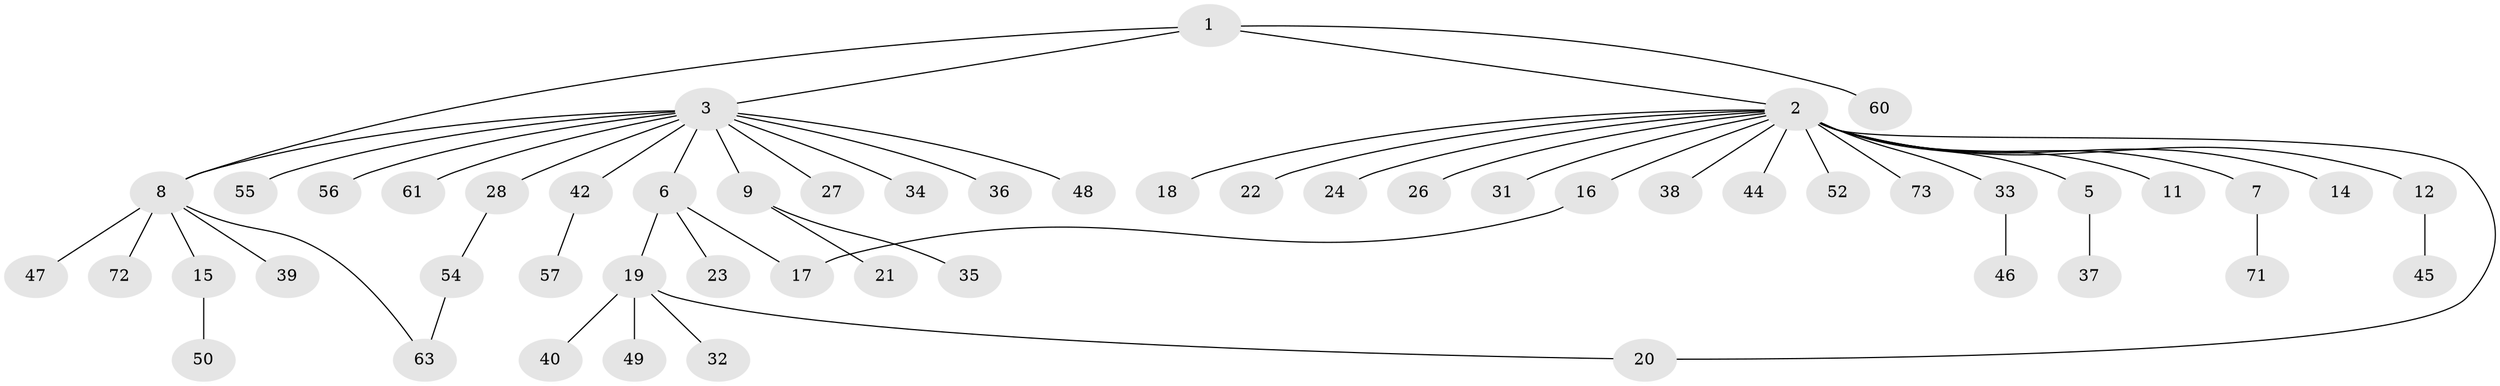 // Generated by graph-tools (version 1.1) at 2025/23/03/03/25 07:23:51]
// undirected, 53 vertices, 56 edges
graph export_dot {
graph [start="1"]
  node [color=gray90,style=filled];
  1 [super="+58"];
  2 [super="+10"];
  3 [super="+4"];
  5 [super="+62"];
  6 [super="+41"];
  7 [super="+13"];
  8 [super="+70"];
  9 [super="+29"];
  11;
  12 [super="+53"];
  14;
  15 [super="+59"];
  16 [super="+30"];
  17 [super="+25"];
  18;
  19 [super="+69"];
  20;
  21;
  22;
  23;
  24;
  26;
  27;
  28 [super="+43"];
  31;
  32;
  33 [super="+65"];
  34 [super="+64"];
  35;
  36 [super="+51"];
  37;
  38;
  39;
  40;
  42;
  44;
  45;
  46;
  47;
  48;
  49;
  50;
  52;
  54 [super="+66"];
  55;
  56;
  57 [super="+68"];
  60;
  61;
  63 [super="+67"];
  71;
  72;
  73;
  1 -- 2;
  1 -- 3;
  1 -- 8;
  1 -- 60;
  2 -- 5;
  2 -- 7 [weight=2];
  2 -- 11;
  2 -- 12;
  2 -- 16;
  2 -- 18;
  2 -- 20;
  2 -- 22;
  2 -- 24;
  2 -- 26;
  2 -- 31;
  2 -- 33;
  2 -- 38;
  2 -- 44;
  2 -- 52;
  2 -- 73;
  2 -- 14;
  3 -- 6;
  3 -- 27;
  3 -- 28;
  3 -- 34;
  3 -- 36 [weight=2];
  3 -- 42;
  3 -- 48;
  3 -- 55;
  3 -- 56;
  3 -- 9;
  3 -- 61;
  3 -- 8;
  5 -- 37;
  6 -- 17;
  6 -- 19;
  6 -- 23;
  7 -- 71;
  8 -- 15;
  8 -- 39;
  8 -- 47;
  8 -- 63;
  8 -- 72;
  9 -- 21;
  9 -- 35;
  12 -- 45;
  15 -- 50;
  16 -- 17;
  19 -- 20;
  19 -- 32;
  19 -- 40;
  19 -- 49;
  28 -- 54;
  33 -- 46;
  42 -- 57;
  54 -- 63;
}
